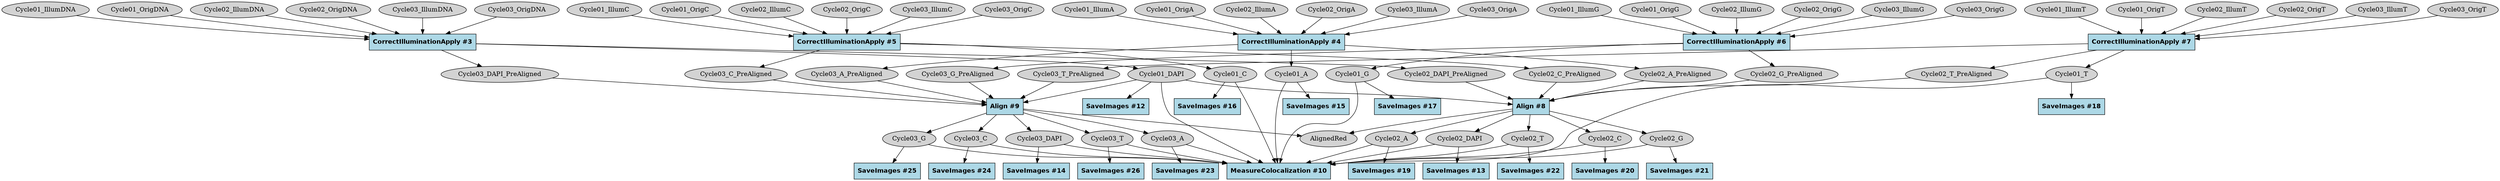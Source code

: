 strict digraph {
Align_3639f4c2 [type=module, label="Align #8", module_name=Align, module_num=8, original_num=8, stable_id="Align_3639f4c2", enabled=True, shape=box, style=filled, fontname="Helvetica-Bold", fillcolor=lightblue];
Align_ba3c1e0a [type=module, label="Align #9", module_name=Align, module_num=9, original_num=9, stable_id="Align_ba3c1e0a", enabled=True, shape=box, style=filled, fontname="Helvetica-Bold", fillcolor=lightblue];
CorrectIlluminationApply_8bb0ad06 [type=module, label="CorrectIlluminationApply #4", module_name=CorrectIlluminationApply, module_num=4, original_num=4, stable_id="CorrectIlluminationApply_8bb0ad06", enabled=True, shape=box, style=filled, fontname="Helvetica-Bold", fillcolor=lightblue];
CorrectIlluminationApply_ad0dce3e [type=module, label="CorrectIlluminationApply #5", module_name=CorrectIlluminationApply, module_num=5, original_num=5, stable_id="CorrectIlluminationApply_ad0dce3e", enabled=True, shape=box, style=filled, fontname="Helvetica-Bold", fillcolor=lightblue];
CorrectIlluminationApply_adc93fea [type=module, label="CorrectIlluminationApply #6", module_name=CorrectIlluminationApply, module_num=6, original_num=6, stable_id="CorrectIlluminationApply_adc93fea", enabled=True, shape=box, style=filled, fontname="Helvetica-Bold", fillcolor=lightblue];
CorrectIlluminationApply_e198cdd7 [type=module, label="CorrectIlluminationApply #7", module_name=CorrectIlluminationApply, module_num=7, original_num=7, stable_id="CorrectIlluminationApply_e198cdd7", enabled=True, shape=box, style=filled, fontname="Helvetica-Bold", fillcolor=lightblue];
CorrectIlluminationApply_fae32b29 [type=module, label="CorrectIlluminationApply #3", module_name=CorrectIlluminationApply, module_num=3, original_num=3, stable_id="CorrectIlluminationApply_fae32b29", enabled=True, shape=box, style=filled, fontname="Helvetica-Bold", fillcolor=lightblue];
MeasureColocalization_1c806ec0 [type=module, label="MeasureColocalization #10", module_name=MeasureColocalization, module_num=10, original_num=10, stable_id="MeasureColocalization_1c806ec0", enabled=True, shape=box, style=filled, fontname="Helvetica-Bold", fillcolor=lightblue];
SaveImages_166e376d [type=module, label="SaveImages #25", module_name=SaveImages, module_num=25, original_num=25, stable_id="SaveImages_166e376d", enabled=True, shape=box, style=filled, fontname="Helvetica-Bold", fillcolor=lightblue];
SaveImages_209666 [type=module, label="SaveImages #21", module_name=SaveImages, module_num=21, original_num=21, stable_id="SaveImages_209666", enabled=True, shape=box, style=filled, fontname="Helvetica-Bold", fillcolor=lightblue];
SaveImages_25d71e65 [type=module, label="SaveImages #14", module_name=SaveImages, module_num=14, original_num=14, stable_id="SaveImages_25d71e65", enabled=True, shape=box, style=filled, fontname="Helvetica-Bold", fillcolor=lightblue];
SaveImages_27ebf127 [type=module, label="SaveImages #19", module_name=SaveImages, module_num=19, original_num=19, stable_id="SaveImages_27ebf127", enabled=True, shape=box, style=filled, fontname="Helvetica-Bold", fillcolor=lightblue];
SaveImages_50a8fa7 [type=module, label="SaveImages #24", module_name=SaveImages, module_num=24, original_num=24, stable_id="SaveImages_50a8fa7", enabled=True, shape=box, style=filled, fontname="Helvetica-Bold", fillcolor=lightblue];
SaveImages_6e8089a9 [type=module, label="SaveImages #23", module_name=SaveImages, module_num=23, original_num=23, stable_id="SaveImages_6e8089a9", enabled=True, shape=box, style=filled, fontname="Helvetica-Bold", fillcolor=lightblue];
SaveImages_80c39bf5 [type=module, label="SaveImages #17", module_name=SaveImages, module_num=17, original_num=17, stable_id="SaveImages_80c39bf5", enabled=True, shape=box, style=filled, fontname="Helvetica-Bold", fillcolor=lightblue];
SaveImages_82399f89 [type=module, label="SaveImages #15", module_name=SaveImages, module_num=15, original_num=15, stable_id="SaveImages_82399f89", enabled=True, shape=box, style=filled, fontname="Helvetica-Bold", fillcolor=lightblue];
SaveImages_83684cd7 [type=module, label="SaveImages #18", module_name=SaveImages, module_num=18, original_num=18, stable_id="SaveImages_83684cd7", enabled=True, shape=box, style=filled, fontname="Helvetica-Bold", fillcolor=lightblue];
SaveImages_8a753349 [type=module, label="SaveImages #16", module_name=SaveImages, module_num=16, original_num=16, stable_id="SaveImages_8a753349", enabled=True, shape=box, style=filled, fontname="Helvetica-Bold", fillcolor=lightblue];
SaveImages_a08bcbd8 [type=module, label="SaveImages #13", module_name=SaveImages, module_num=13, original_num=13, stable_id="SaveImages_a08bcbd8", enabled=True, shape=box, style=filled, fontname="Helvetica-Bold", fillcolor=lightblue];
SaveImages_a76d743b [type=module, label="SaveImages #12", module_name=SaveImages, module_num=12, original_num=12, stable_id="SaveImages_a76d743b", enabled=True, shape=box, style=filled, fontname="Helvetica-Bold", fillcolor=lightblue];
SaveImages_b493bd46 [type=module, label="SaveImages #26", module_name=SaveImages, module_num=26, original_num=26, stable_id="SaveImages_b493bd46", enabled=True, shape=box, style=filled, fontname="Helvetica-Bold", fillcolor=lightblue];
SaveImages_d57fd6c6 [type=module, label="SaveImages #20", module_name=SaveImages, module_num=20, original_num=20, stable_id="SaveImages_d57fd6c6", enabled=True, shape=box, style=filled, fontname="Helvetica-Bold", fillcolor=lightblue];
SaveImages_d601fd4e [type=module, label="SaveImages #22", module_name=SaveImages, module_num=22, original_num=22, stable_id="SaveImages_d601fd4e", enabled=True, shape=box, style=filled, fontname="Helvetica-Bold", fillcolor=lightblue];
image__AlignedRed [type=image, label=AlignedRed, shape=ellipse, style=filled, fillcolor=lightgray];
image__Cycle01_A [type=image, label="Cycle01_A", shape=ellipse, style=filled, fillcolor=lightgray];
image__Cycle01_C [type=image, label="Cycle01_C", shape=ellipse, style=filled, fillcolor=lightgray];
image__Cycle01_DAPI [type=image, label="Cycle01_DAPI", shape=ellipse, style=filled, fillcolor=lightgray];
image__Cycle01_G [type=image, label="Cycle01_G", shape=ellipse, style=filled, fillcolor=lightgray];
image__Cycle01_IllumA [type=image, label="Cycle01_IllumA", shape=ellipse, style=filled, fillcolor=lightgray];
image__Cycle01_IllumC [type=image, label="Cycle01_IllumC", shape=ellipse, style=filled, fillcolor=lightgray];
image__Cycle01_IllumDNA [type=image, label="Cycle01_IllumDNA", shape=ellipse, style=filled, fillcolor=lightgray];
image__Cycle01_IllumG [type=image, label="Cycle01_IllumG", shape=ellipse, style=filled, fillcolor=lightgray];
image__Cycle01_IllumT [type=image, label="Cycle01_IllumT", shape=ellipse, style=filled, fillcolor=lightgray];
image__Cycle01_OrigA [type=image, label="Cycle01_OrigA", shape=ellipse, style=filled, fillcolor=lightgray];
image__Cycle01_OrigC [type=image, label="Cycle01_OrigC", shape=ellipse, style=filled, fillcolor=lightgray];
image__Cycle01_OrigDNA [type=image, label="Cycle01_OrigDNA", shape=ellipse, style=filled, fillcolor=lightgray];
image__Cycle01_OrigG [type=image, label="Cycle01_OrigG", shape=ellipse, style=filled, fillcolor=lightgray];
image__Cycle01_OrigT [type=image, label="Cycle01_OrigT", shape=ellipse, style=filled, fillcolor=lightgray];
image__Cycle01_T [type=image, label="Cycle01_T", shape=ellipse, style=filled, fillcolor=lightgray];
image__Cycle02_A [type=image, label="Cycle02_A", shape=ellipse, style=filled, fillcolor=lightgray];
image__Cycle02_A_PreAligned [type=image, label="Cycle02_A_PreAligned", shape=ellipse, style=filled, fillcolor=lightgray];
image__Cycle02_C [type=image, label="Cycle02_C", shape=ellipse, style=filled, fillcolor=lightgray];
image__Cycle02_C_PreAligned [type=image, label="Cycle02_C_PreAligned", shape=ellipse, style=filled, fillcolor=lightgray];
image__Cycle02_DAPI [type=image, label="Cycle02_DAPI", shape=ellipse, style=filled, fillcolor=lightgray];
image__Cycle02_DAPI_PreAligned [type=image, label="Cycle02_DAPI_PreAligned", shape=ellipse, style=filled, fillcolor=lightgray];
image__Cycle02_G [type=image, label="Cycle02_G", shape=ellipse, style=filled, fillcolor=lightgray];
image__Cycle02_G_PreAligned [type=image, label="Cycle02_G_PreAligned", shape=ellipse, style=filled, fillcolor=lightgray];
image__Cycle02_IllumA [type=image, label="Cycle02_IllumA", shape=ellipse, style=filled, fillcolor=lightgray];
image__Cycle02_IllumC [type=image, label="Cycle02_IllumC", shape=ellipse, style=filled, fillcolor=lightgray];
image__Cycle02_IllumDNA [type=image, label="Cycle02_IllumDNA", shape=ellipse, style=filled, fillcolor=lightgray];
image__Cycle02_IllumG [type=image, label="Cycle02_IllumG", shape=ellipse, style=filled, fillcolor=lightgray];
image__Cycle02_IllumT [type=image, label="Cycle02_IllumT", shape=ellipse, style=filled, fillcolor=lightgray];
image__Cycle02_OrigA [type=image, label="Cycle02_OrigA", shape=ellipse, style=filled, fillcolor=lightgray];
image__Cycle02_OrigC [type=image, label="Cycle02_OrigC", shape=ellipse, style=filled, fillcolor=lightgray];
image__Cycle02_OrigDNA [type=image, label="Cycle02_OrigDNA", shape=ellipse, style=filled, fillcolor=lightgray];
image__Cycle02_OrigG [type=image, label="Cycle02_OrigG", shape=ellipse, style=filled, fillcolor=lightgray];
image__Cycle02_OrigT [type=image, label="Cycle02_OrigT", shape=ellipse, style=filled, fillcolor=lightgray];
image__Cycle02_T [type=image, label="Cycle02_T", shape=ellipse, style=filled, fillcolor=lightgray];
image__Cycle02_T_PreAligned [type=image, label="Cycle02_T_PreAligned", shape=ellipse, style=filled, fillcolor=lightgray];
image__Cycle03_A [type=image, label="Cycle03_A", shape=ellipse, style=filled, fillcolor=lightgray];
image__Cycle03_A_PreAligned [type=image, label="Cycle03_A_PreAligned", shape=ellipse, style=filled, fillcolor=lightgray];
image__Cycle03_C [type=image, label="Cycle03_C", shape=ellipse, style=filled, fillcolor=lightgray];
image__Cycle03_C_PreAligned [type=image, label="Cycle03_C_PreAligned", shape=ellipse, style=filled, fillcolor=lightgray];
image__Cycle03_DAPI [type=image, label="Cycle03_DAPI", shape=ellipse, style=filled, fillcolor=lightgray];
image__Cycle03_DAPI_PreAligned [type=image, label="Cycle03_DAPI_PreAligned", shape=ellipse, style=filled, fillcolor=lightgray];
image__Cycle03_G [type=image, label="Cycle03_G", shape=ellipse, style=filled, fillcolor=lightgray];
image__Cycle03_G_PreAligned [type=image, label="Cycle03_G_PreAligned", shape=ellipse, style=filled, fillcolor=lightgray];
image__Cycle03_IllumA [type=image, label="Cycle03_IllumA", shape=ellipse, style=filled, fillcolor=lightgray];
image__Cycle03_IllumC [type=image, label="Cycle03_IllumC", shape=ellipse, style=filled, fillcolor=lightgray];
image__Cycle03_IllumDNA [type=image, label="Cycle03_IllumDNA", shape=ellipse, style=filled, fillcolor=lightgray];
image__Cycle03_IllumG [type=image, label="Cycle03_IllumG", shape=ellipse, style=filled, fillcolor=lightgray];
image__Cycle03_IllumT [type=image, label="Cycle03_IllumT", shape=ellipse, style=filled, fillcolor=lightgray];
image__Cycle03_OrigA [type=image, label="Cycle03_OrigA", shape=ellipse, style=filled, fillcolor=lightgray];
image__Cycle03_OrigC [type=image, label="Cycle03_OrigC", shape=ellipse, style=filled, fillcolor=lightgray];
image__Cycle03_OrigDNA [type=image, label="Cycle03_OrigDNA", shape=ellipse, style=filled, fillcolor=lightgray];
image__Cycle03_OrigG [type=image, label="Cycle03_OrigG", shape=ellipse, style=filled, fillcolor=lightgray];
image__Cycle03_OrigT [type=image, label="Cycle03_OrigT", shape=ellipse, style=filled, fillcolor=lightgray];
image__Cycle03_T [type=image, label="Cycle03_T", shape=ellipse, style=filled, fillcolor=lightgray];
image__Cycle03_T_PreAligned [type=image, label="Cycle03_T_PreAligned", shape=ellipse, style=filled, fillcolor=lightgray];
Align_3639f4c2 -> image__AlignedRed [type="image_output"];
Align_3639f4c2 -> image__Cycle02_A [type="image_output"];
Align_3639f4c2 -> image__Cycle02_C [type="image_output"];
Align_3639f4c2 -> image__Cycle02_DAPI [type="image_output"];
Align_3639f4c2 -> image__Cycle02_G [type="image_output"];
Align_3639f4c2 -> image__Cycle02_T [type="image_output"];
Align_ba3c1e0a -> image__AlignedRed [type="image_output"];
Align_ba3c1e0a -> image__Cycle03_A [type="image_output"];
Align_ba3c1e0a -> image__Cycle03_C [type="image_output"];
Align_ba3c1e0a -> image__Cycle03_DAPI [type="image_output"];
Align_ba3c1e0a -> image__Cycle03_G [type="image_output"];
Align_ba3c1e0a -> image__Cycle03_T [type="image_output"];
CorrectIlluminationApply_8bb0ad06 -> image__Cycle01_A [type="image_output"];
CorrectIlluminationApply_8bb0ad06 -> image__Cycle02_A_PreAligned [type="image_output"];
CorrectIlluminationApply_8bb0ad06 -> image__Cycle03_A_PreAligned [type="image_output"];
CorrectIlluminationApply_ad0dce3e -> image__Cycle01_C [type="image_output"];
CorrectIlluminationApply_ad0dce3e -> image__Cycle02_C_PreAligned [type="image_output"];
CorrectIlluminationApply_ad0dce3e -> image__Cycle03_C_PreAligned [type="image_output"];
CorrectIlluminationApply_adc93fea -> image__Cycle01_G [type="image_output"];
CorrectIlluminationApply_adc93fea -> image__Cycle02_G_PreAligned [type="image_output"];
CorrectIlluminationApply_adc93fea -> image__Cycle03_G_PreAligned [type="image_output"];
CorrectIlluminationApply_e198cdd7 -> image__Cycle01_T [type="image_output"];
CorrectIlluminationApply_e198cdd7 -> image__Cycle02_T_PreAligned [type="image_output"];
CorrectIlluminationApply_e198cdd7 -> image__Cycle03_T_PreAligned [type="image_output"];
CorrectIlluminationApply_fae32b29 -> image__Cycle01_DAPI [type="image_output"];
CorrectIlluminationApply_fae32b29 -> image__Cycle02_DAPI_PreAligned [type="image_output"];
CorrectIlluminationApply_fae32b29 -> image__Cycle03_DAPI_PreAligned [type="image_output"];
image__Cycle01_A -> MeasureColocalization_1c806ec0 [type="image_list_input"];
image__Cycle01_A -> SaveImages_82399f89 [type="image_input"];
image__Cycle01_C -> MeasureColocalization_1c806ec0 [type="image_list_input"];
image__Cycle01_C -> SaveImages_8a753349 [type="image_input"];
image__Cycle01_DAPI -> Align_3639f4c2 [type="image_input"];
image__Cycle01_DAPI -> Align_ba3c1e0a [type="image_input"];
image__Cycle01_DAPI -> MeasureColocalization_1c806ec0 [type="image_list_input"];
image__Cycle01_DAPI -> SaveImages_a76d743b [type="image_input"];
image__Cycle01_G -> MeasureColocalization_1c806ec0 [type="image_list_input"];
image__Cycle01_G -> SaveImages_80c39bf5 [type="image_input"];
image__Cycle01_IllumA -> CorrectIlluminationApply_8bb0ad06 [type="image_input"];
image__Cycle01_IllumC -> CorrectIlluminationApply_ad0dce3e [type="image_input"];
image__Cycle01_IllumDNA -> CorrectIlluminationApply_fae32b29 [type="image_input"];
image__Cycle01_IllumG -> CorrectIlluminationApply_adc93fea [type="image_input"];
image__Cycle01_IllumT -> CorrectIlluminationApply_e198cdd7 [type="image_input"];
image__Cycle01_OrigA -> CorrectIlluminationApply_8bb0ad06 [type="image_input"];
image__Cycle01_OrigC -> CorrectIlluminationApply_ad0dce3e [type="image_input"];
image__Cycle01_OrigDNA -> CorrectIlluminationApply_fae32b29 [type="image_input"];
image__Cycle01_OrigG -> CorrectIlluminationApply_adc93fea [type="image_input"];
image__Cycle01_OrigT -> CorrectIlluminationApply_e198cdd7 [type="image_input"];
image__Cycle01_T -> MeasureColocalization_1c806ec0 [type="image_list_input"];
image__Cycle01_T -> SaveImages_83684cd7 [type="image_input"];
image__Cycle02_A -> MeasureColocalization_1c806ec0 [type="image_list_input"];
image__Cycle02_A -> SaveImages_27ebf127 [type="image_input"];
image__Cycle02_A_PreAligned -> Align_3639f4c2 [type="image_input"];
image__Cycle02_C -> MeasureColocalization_1c806ec0 [type="image_list_input"];
image__Cycle02_C -> SaveImages_d57fd6c6 [type="image_input"];
image__Cycle02_C_PreAligned -> Align_3639f4c2 [type="image_input"];
image__Cycle02_DAPI -> MeasureColocalization_1c806ec0 [type="image_list_input"];
image__Cycle02_DAPI -> SaveImages_a08bcbd8 [type="image_input"];
image__Cycle02_DAPI_PreAligned -> Align_3639f4c2 [type="image_input"];
image__Cycle02_G -> MeasureColocalization_1c806ec0 [type="image_list_input"];
image__Cycle02_G -> SaveImages_209666 [type="image_input"];
image__Cycle02_G_PreAligned -> Align_3639f4c2 [type="image_input"];
image__Cycle02_IllumA -> CorrectIlluminationApply_8bb0ad06 [type="image_input"];
image__Cycle02_IllumC -> CorrectIlluminationApply_ad0dce3e [type="image_input"];
image__Cycle02_IllumDNA -> CorrectIlluminationApply_fae32b29 [type="image_input"];
image__Cycle02_IllumG -> CorrectIlluminationApply_adc93fea [type="image_input"];
image__Cycle02_IllumT -> CorrectIlluminationApply_e198cdd7 [type="image_input"];
image__Cycle02_OrigA -> CorrectIlluminationApply_8bb0ad06 [type="image_input"];
image__Cycle02_OrigC -> CorrectIlluminationApply_ad0dce3e [type="image_input"];
image__Cycle02_OrigDNA -> CorrectIlluminationApply_fae32b29 [type="image_input"];
image__Cycle02_OrigG -> CorrectIlluminationApply_adc93fea [type="image_input"];
image__Cycle02_OrigT -> CorrectIlluminationApply_e198cdd7 [type="image_input"];
image__Cycle02_T -> MeasureColocalization_1c806ec0 [type="image_list_input"];
image__Cycle02_T -> SaveImages_d601fd4e [type="image_input"];
image__Cycle02_T_PreAligned -> Align_3639f4c2 [type="image_input"];
image__Cycle03_A -> MeasureColocalization_1c806ec0 [type="image_list_input"];
image__Cycle03_A -> SaveImages_6e8089a9 [type="image_input"];
image__Cycle03_A_PreAligned -> Align_ba3c1e0a [type="image_input"];
image__Cycle03_C -> MeasureColocalization_1c806ec0 [type="image_list_input"];
image__Cycle03_C -> SaveImages_50a8fa7 [type="image_input"];
image__Cycle03_C_PreAligned -> Align_ba3c1e0a [type="image_input"];
image__Cycle03_DAPI -> MeasureColocalization_1c806ec0 [type="image_list_input"];
image__Cycle03_DAPI -> SaveImages_25d71e65 [type="image_input"];
image__Cycle03_DAPI_PreAligned -> Align_ba3c1e0a [type="image_input"];
image__Cycle03_G -> MeasureColocalization_1c806ec0 [type="image_list_input"];
image__Cycle03_G -> SaveImages_166e376d [type="image_input"];
image__Cycle03_G_PreAligned -> Align_ba3c1e0a [type="image_input"];
image__Cycle03_IllumA -> CorrectIlluminationApply_8bb0ad06 [type="image_input"];
image__Cycle03_IllumC -> CorrectIlluminationApply_ad0dce3e [type="image_input"];
image__Cycle03_IllumDNA -> CorrectIlluminationApply_fae32b29 [type="image_input"];
image__Cycle03_IllumG -> CorrectIlluminationApply_adc93fea [type="image_input"];
image__Cycle03_IllumT -> CorrectIlluminationApply_e198cdd7 [type="image_input"];
image__Cycle03_OrigA -> CorrectIlluminationApply_8bb0ad06 [type="image_input"];
image__Cycle03_OrigC -> CorrectIlluminationApply_ad0dce3e [type="image_input"];
image__Cycle03_OrigDNA -> CorrectIlluminationApply_fae32b29 [type="image_input"];
image__Cycle03_OrigG -> CorrectIlluminationApply_adc93fea [type="image_input"];
image__Cycle03_OrigT -> CorrectIlluminationApply_e198cdd7 [type="image_input"];
image__Cycle03_T -> MeasureColocalization_1c806ec0 [type="image_list_input"];
image__Cycle03_T -> SaveImages_b493bd46 [type="image_input"];
image__Cycle03_T_PreAligned -> Align_ba3c1e0a [type="image_input"];
}
